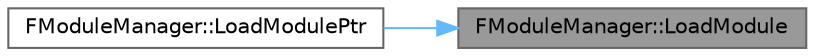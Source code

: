 digraph "FModuleManager::LoadModule"
{
 // INTERACTIVE_SVG=YES
 // LATEX_PDF_SIZE
  bgcolor="transparent";
  edge [fontname=Helvetica,fontsize=10,labelfontname=Helvetica,labelfontsize=10];
  node [fontname=Helvetica,fontsize=10,shape=box,height=0.2,width=0.4];
  rankdir="RL";
  Node1 [id="Node000001",label="FModuleManager::LoadModule",height=0.2,width=0.4,color="gray40", fillcolor="grey60", style="filled", fontcolor="black",tooltip="Loads the specified module."];
  Node1 -> Node2 [id="edge1_Node000001_Node000002",dir="back",color="steelblue1",style="solid",tooltip=" "];
  Node2 [id="Node000002",label="FModuleManager::LoadModulePtr",height=0.2,width=0.4,color="grey40", fillcolor="white", style="filled",URL="$dd/dbe/classFModuleManager.html#a4e6176f14e7387d8d071d101b5697449",tooltip="Loads a module by name."];
}
